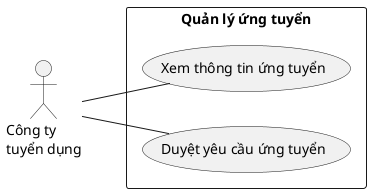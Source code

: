@startuml QuanLyUngTuyen
left to right direction

actor "Công ty\ntuyển dụng" as congTyTuyenDung

rectangle "Quản lý ứng tuyển" {
    usecase "Xem thông tin ứng tuyển" as xemThongTinUngTuyen
    usecase "Duyệt yêu cầu ứng tuyển" as duyetYeuCauUngTuyen
}

congTyTuyenDung -- xemThongTinUngTuyen
congTyTuyenDung -- duyetYeuCauUngTuyen

@enduml
```